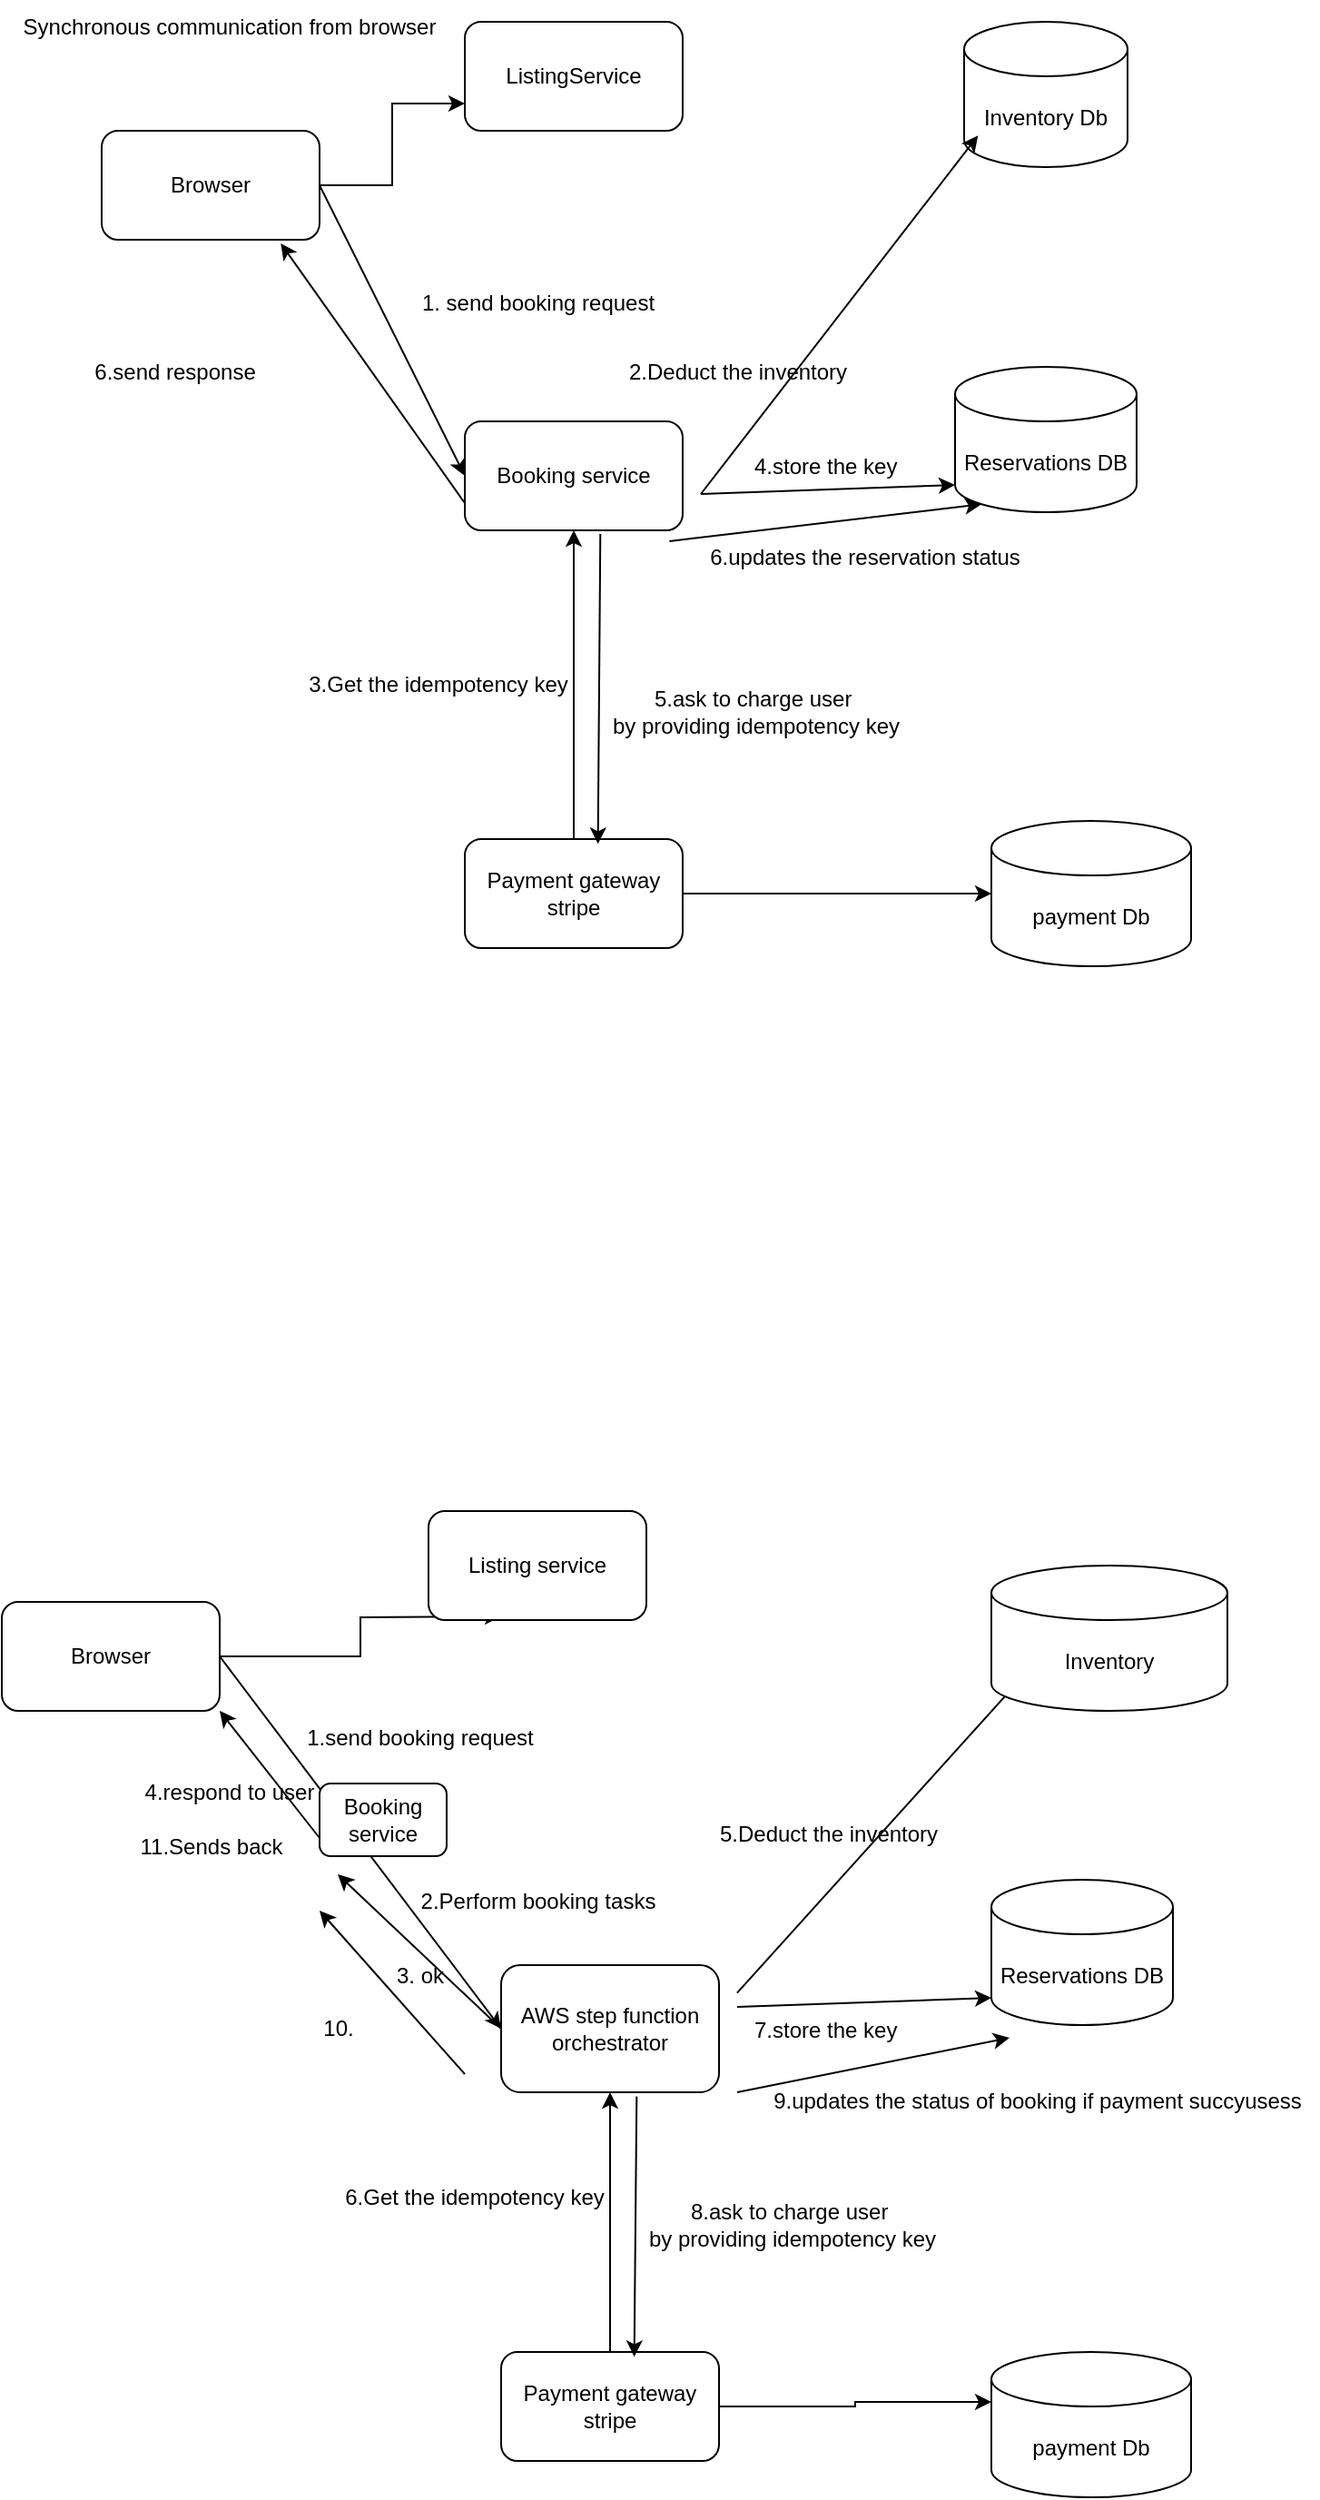 <mxfile version="26.0.4">
  <diagram name="Page-1" id="2G7yOfc63kNmIJCsemcx">
    <mxGraphModel dx="3094" dy="412" grid="1" gridSize="10" guides="1" tooltips="1" connect="1" arrows="1" fold="1" page="1" pageScale="1" pageWidth="2300" pageHeight="2300" math="0" shadow="0">
      <root>
        <mxCell id="0" />
        <mxCell id="1" parent="0" />
        <mxCell id="EsFPYt3RrwEHIFZ30FWM-21" style="edgeStyle=orthogonalEdgeStyle;rounded=0;orthogonalLoop=1;jettySize=auto;html=1;entryX=0;entryY=0.75;entryDx=0;entryDy=0;" edge="1" parent="1" source="EsFPYt3RrwEHIFZ30FWM-1" target="EsFPYt3RrwEHIFZ30FWM-5">
          <mxGeometry relative="1" as="geometry" />
        </mxCell>
        <mxCell id="EsFPYt3RrwEHIFZ30FWM-1" value="Browser" style="rounded=1;whiteSpace=wrap;html=1;" vertex="1" parent="1">
          <mxGeometry x="50" y="100" width="120" height="60" as="geometry" />
        </mxCell>
        <mxCell id="EsFPYt3RrwEHIFZ30FWM-2" value="Inventory Db" style="shape=cylinder3;whiteSpace=wrap;html=1;boundedLbl=1;backgroundOutline=1;size=15;" vertex="1" parent="1">
          <mxGeometry x="525" y="40" width="90" height="80" as="geometry" />
        </mxCell>
        <mxCell id="EsFPYt3RrwEHIFZ30FWM-3" value="Reservations DB" style="shape=cylinder3;whiteSpace=wrap;html=1;boundedLbl=1;backgroundOutline=1;size=15;" vertex="1" parent="1">
          <mxGeometry x="520" y="230" width="100" height="80" as="geometry" />
        </mxCell>
        <mxCell id="EsFPYt3RrwEHIFZ30FWM-4" value="payment Db" style="shape=cylinder3;whiteSpace=wrap;html=1;boundedLbl=1;backgroundOutline=1;size=15;" vertex="1" parent="1">
          <mxGeometry x="540" y="480" width="110" height="80" as="geometry" />
        </mxCell>
        <mxCell id="EsFPYt3RrwEHIFZ30FWM-5" value="ListingService" style="rounded=1;whiteSpace=wrap;html=1;" vertex="1" parent="1">
          <mxGeometry x="250" y="40" width="120" height="60" as="geometry" />
        </mxCell>
        <mxCell id="EsFPYt3RrwEHIFZ30FWM-6" value="Booking service" style="rounded=1;whiteSpace=wrap;html=1;" vertex="1" parent="1">
          <mxGeometry x="250" y="260" width="120" height="60" as="geometry" />
        </mxCell>
        <mxCell id="EsFPYt3RrwEHIFZ30FWM-12" style="edgeStyle=orthogonalEdgeStyle;rounded=0;orthogonalLoop=1;jettySize=auto;html=1;entryX=0.5;entryY=1;entryDx=0;entryDy=0;" edge="1" parent="1" source="EsFPYt3RrwEHIFZ30FWM-7" target="EsFPYt3RrwEHIFZ30FWM-6">
          <mxGeometry relative="1" as="geometry" />
        </mxCell>
        <mxCell id="EsFPYt3RrwEHIFZ30FWM-7" value="Payment gateway stripe" style="rounded=1;whiteSpace=wrap;html=1;" vertex="1" parent="1">
          <mxGeometry x="250" y="490" width="120" height="60" as="geometry" />
        </mxCell>
        <mxCell id="EsFPYt3RrwEHIFZ30FWM-9" value="" style="endArrow=classic;html=1;rounded=0;exitX=1;exitY=0.5;exitDx=0;exitDy=0;entryX=0;entryY=0.5;entryDx=0;entryDy=0;" edge="1" parent="1" source="EsFPYt3RrwEHIFZ30FWM-1" target="EsFPYt3RrwEHIFZ30FWM-6">
          <mxGeometry width="50" height="50" relative="1" as="geometry">
            <mxPoint x="380" y="270" as="sourcePoint" />
            <mxPoint x="430" y="220" as="targetPoint" />
          </mxGeometry>
        </mxCell>
        <mxCell id="EsFPYt3RrwEHIFZ30FWM-13" value="3.Get the idempotency key" style="text;html=1;align=center;verticalAlign=middle;resizable=0;points=[];autosize=1;strokeColor=none;fillColor=none;" vertex="1" parent="1">
          <mxGeometry x="150" y="390" width="170" height="30" as="geometry" />
        </mxCell>
        <mxCell id="EsFPYt3RrwEHIFZ30FWM-14" value="" style="endArrow=classic;html=1;rounded=0;exitX=0.622;exitY=1.033;exitDx=0;exitDy=0;exitPerimeter=0;entryX=0.611;entryY=0.044;entryDx=0;entryDy=0;entryPerimeter=0;" edge="1" parent="1" source="EsFPYt3RrwEHIFZ30FWM-6" target="EsFPYt3RrwEHIFZ30FWM-7">
          <mxGeometry width="50" height="50" relative="1" as="geometry">
            <mxPoint x="380" y="380" as="sourcePoint" />
            <mxPoint x="430" y="330" as="targetPoint" />
          </mxGeometry>
        </mxCell>
        <mxCell id="EsFPYt3RrwEHIFZ30FWM-15" value="5.ask to charge user&amp;nbsp;&lt;div&gt;by providing idempotency key&lt;/div&gt;" style="text;html=1;align=center;verticalAlign=middle;resizable=0;points=[];autosize=1;strokeColor=none;fillColor=none;" vertex="1" parent="1">
          <mxGeometry x="320" y="400" width="180" height="40" as="geometry" />
        </mxCell>
        <mxCell id="EsFPYt3RrwEHIFZ30FWM-17" value="" style="endArrow=classic;html=1;rounded=0;entryX=0.085;entryY=0.783;entryDx=0;entryDy=0;entryPerimeter=0;" edge="1" parent="1" target="EsFPYt3RrwEHIFZ30FWM-2">
          <mxGeometry width="50" height="50" relative="1" as="geometry">
            <mxPoint x="380" y="300" as="sourcePoint" />
            <mxPoint x="430" y="250" as="targetPoint" />
          </mxGeometry>
        </mxCell>
        <mxCell id="EsFPYt3RrwEHIFZ30FWM-18" value="" style="endArrow=classic;html=1;rounded=0;entryX=0;entryY=1;entryDx=0;entryDy=-15;entryPerimeter=0;" edge="1" parent="1" target="EsFPYt3RrwEHIFZ30FWM-3">
          <mxGeometry width="50" height="50" relative="1" as="geometry">
            <mxPoint x="380" y="300" as="sourcePoint" />
            <mxPoint x="430" y="250" as="targetPoint" />
          </mxGeometry>
        </mxCell>
        <mxCell id="EsFPYt3RrwEHIFZ30FWM-19" value="2.Deduct the inventory" style="text;html=1;align=center;verticalAlign=middle;resizable=0;points=[];autosize=1;strokeColor=none;fillColor=none;" vertex="1" parent="1">
          <mxGeometry x="330" y="218" width="140" height="30" as="geometry" />
        </mxCell>
        <mxCell id="EsFPYt3RrwEHIFZ30FWM-20" value="4.store the key&amp;nbsp;" style="text;html=1;align=center;verticalAlign=middle;resizable=0;points=[];autosize=1;strokeColor=none;fillColor=none;" vertex="1" parent="1">
          <mxGeometry x="395" y="270" width="110" height="30" as="geometry" />
        </mxCell>
        <mxCell id="EsFPYt3RrwEHIFZ30FWM-22" value="Synchronous communication from browser" style="text;html=1;align=center;verticalAlign=middle;resizable=0;points=[];autosize=1;strokeColor=none;fillColor=none;" vertex="1" parent="1">
          <mxGeometry x="-5" y="28" width="250" height="30" as="geometry" />
        </mxCell>
        <mxCell id="EsFPYt3RrwEHIFZ30FWM-23" value="&lt;span style=&quot;color: rgba(0, 0, 0, 0); font-family: monospace; font-size: 0px; text-align: start;&quot;&gt;%3CmxGraphModel%3E%3Croot%3E%3CmxCell%20id%3D%220%22%2F%3E%3CmxCell%20id%3D%221%22%20parent%3D%220%22%2F%3E%3CmxCell%20id%3D%222%22%20style%3D%22edgeStyle%3DorthogonalEdgeStyle%3Brounded%3D0%3BorthogonalLoop%3D1%3BjettySize%3Dauto%3Bhtml%3D1%3BentryX%3D0%3BentryY%3D0.75%3BentryDx%3D0%3BentryDy%3D0%3B%22%20edge%3D%221%22%20source%3D%223%22%20parent%3D%221%22%3E%3CmxGeometry%20relative%3D%221%22%20as%3D%22geometry%22%3E%3CmxPoint%20x%3D%22250%22%20y%3D%2285%22%20as%3D%22targetPoint%22%2F%3E%3C%2FmxGeometry%3E%3C%2FmxCell%3E%3CmxCell%20id%3D%223%22%20value%3D%22Browser%22%20style%3D%22rounded%3D1%3BwhiteSpace%3Dwrap%3Bhtml%3D1%3B%22%20vertex%3D%221%22%20parent%3D%221%22%3E%3CmxGeometry%20x%3D%2250%22%20y%3D%22100%22%20width%3D%22120%22%20height%3D%2260%22%20as%3D%22geometry%22%2F%3E%3C%2FmxCell%3E%3CmxCell%20id%3D%224%22%20value%3D%22Reservations%20DB%22%20style%3D%22shape%3Dcylinder3%3BwhiteSpace%3Dwrap%3Bhtml%3D1%3BboundedLbl%3D1%3BbackgroundOutline%3D1%3Bsize%3D15%3B%22%20vertex%3D%221%22%20parent%3D%221%22%3E%3CmxGeometry%20x%3D%22520%22%20y%3D%22230%22%20width%3D%22100%22%20height%3D%2280%22%20as%3D%22geometry%22%2F%3E%3C%2FmxCell%3E%3CmxCell%20id%3D%225%22%20value%3D%22payment%20Db%22%20style%3D%22shape%3Dcylinder3%3BwhiteSpace%3Dwrap%3Bhtml%3D1%3BboundedLbl%3D1%3BbackgroundOutline%3D1%3Bsize%3D15%3B%22%20vertex%3D%221%22%20parent%3D%221%22%3E%3CmxGeometry%20x%3D%22520%22%20y%3D%22420%22%20width%3D%22110%22%20height%3D%2280%22%20as%3D%22geometry%22%2F%3E%3C%2FmxCell%3E%3CmxCell%20id%3D%226%22%20value%3D%22Booking%20service%22%20style%3D%22rounded%3D1%3BwhiteSpace%3Dwrap%3Bhtml%3D1%3B%22%20vertex%3D%221%22%20parent%3D%221%22%3E%3CmxGeometry%20x%3D%22250%22%20y%3D%22260%22%20width%3D%22120%22%20height%3D%2260%22%20as%3D%22geometry%22%2F%3E%3C%2FmxCell%3E%3CmxCell%20id%3D%227%22%20style%3D%22edgeStyle%3DorthogonalEdgeStyle%3Brounded%3D0%3BorthogonalLoop%3D1%3BjettySize%3Dauto%3Bhtml%3D1%3BentryX%3D0.5%3BentryY%3D1%3BentryDx%3D0%3BentryDy%3D0%3B%22%20edge%3D%221%22%20source%3D%228%22%20target%3D%226%22%20parent%3D%221%22%3E%3CmxGeometry%20relative%3D%221%22%20as%3D%22geometry%22%2F%3E%3C%2FmxCell%3E%3CmxCell%20id%3D%228%22%20value%3D%22Payment%20gateway%20stripe%22%20style%3D%22rounded%3D1%3BwhiteSpace%3Dwrap%3Bhtml%3D1%3B%22%20vertex%3D%221%22%20parent%3D%221%22%3E%3CmxGeometry%20x%3D%22250%22%20y%3D%22490%22%20width%3D%22120%22%20height%3D%2260%22%20as%3D%22geometry%22%2F%3E%3C%2FmxCell%3E%3CmxCell%20id%3D%229%22%20value%3D%22%22%20style%3D%22endArrow%3Dclassic%3Bhtml%3D1%3Brounded%3D0%3BexitX%3D1%3BexitY%3D0.5%3BexitDx%3D0%3BexitDy%3D0%3BentryX%3D0%3BentryY%3D0.5%3BentryDx%3D0%3BentryDy%3D0%3B%22%20edge%3D%221%22%20source%3D%223%22%20target%3D%226%22%20parent%3D%221%22%3E%3CmxGeometry%20width%3D%2250%22%20height%3D%2250%22%20relative%3D%221%22%20as%3D%22geometry%22%3E%3CmxPoint%20x%3D%22380%22%20y%3D%22270%22%20as%3D%22sourcePoint%22%2F%3E%3CmxPoint%20x%3D%22430%22%20y%3D%22220%22%20as%3D%22targetPoint%22%2F%3E%3C%2FmxGeometry%3E%3C%2FmxCell%3E%3CmxCell%20id%3D%2210%22%20value%3D%223.Get%20the%20idempotency%20key%22%20style%3D%22text%3Bhtml%3D1%3Balign%3Dcenter%3BverticalAlign%3Dmiddle%3Bresizable%3D0%3Bpoints%3D%5B%5D%3Bautosize%3D1%3BstrokeColor%3Dnone%3BfillColor%3Dnone%3B%22%20vertex%3D%221%22%20parent%3D%221%22%3E%3CmxGeometry%20x%3D%22150%22%20y%3D%22390%22%20width%3D%22170%22%20height%3D%2230%22%20as%3D%22geometry%22%2F%3E%3C%2FmxCell%3E%3CmxCell%20id%3D%2211%22%20value%3D%22%22%20style%3D%22endArrow%3Dclassic%3Bhtml%3D1%3Brounded%3D0%3BexitX%3D0.622%3BexitY%3D1.033%3BexitDx%3D0%3BexitDy%3D0%3BexitPerimeter%3D0%3BentryX%3D0.611%3BentryY%3D0.044%3BentryDx%3D0%3BentryDy%3D0%3BentryPerimeter%3D0%3B%22%20edge%3D%221%22%20source%3D%226%22%20target%3D%228%22%20parent%3D%221%22%3E%3CmxGeometry%20width%3D%2250%22%20height%3D%2250%22%20relative%3D%221%22%20as%3D%22geometry%22%3E%3CmxPoint%20x%3D%22380%22%20y%3D%22380%22%20as%3D%22sourcePoint%22%2F%3E%3CmxPoint%20x%3D%22430%22%20y%3D%22330%22%20as%3D%22targetPoint%22%2F%3E%3C%2FmxGeometry%3E%3C%2FmxCell%3E%3CmxCell%20id%3D%2212%22%20value%3D%225.ask%20to%20charge%20user%26amp%3Bnbsp%3B%26lt%3Bdiv%26gt%3Bby%20providing%20idempotency%20key%26lt%3B%2Fdiv%26gt%3B%22%20style%3D%22text%3Bhtml%3D1%3Balign%3Dcenter%3BverticalAlign%3Dmiddle%3Bresizable%3D0%3Bpoints%3D%5B%5D%3Bautosize%3D1%3BstrokeColor%3Dnone%3BfillColor%3Dnone%3B%22%20vertex%3D%221%22%20parent%3D%221%22%3E%3CmxGeometry%20x%3D%22320%22%20y%3D%22400%22%20width%3D%22180%22%20height%3D%2240%22%20as%3D%22geometry%22%2F%3E%3C%2FmxCell%3E%3CmxCell%20id%3D%2213%22%20value%3D%22%22%20style%3D%22endArrow%3Dclassic%3Bhtml%3D1%3Brounded%3D0%3BentryX%3D0.085%3BentryY%3D0.783%3BentryDx%3D0%3BentryDy%3D0%3BentryPerimeter%3D0%3B%22%20edge%3D%221%22%20parent%3D%221%22%3E%3CmxGeometry%20width%3D%2250%22%20height%3D%2250%22%20relative%3D%221%22%20as%3D%22geometry%22%3E%3CmxPoint%20x%3D%22380%22%20y%3D%22300%22%20as%3D%22sourcePoint%22%2F%3E%3CmxPoint%20x%3D%22533%22%20y%3D%22103%22%20as%3D%22targetPoint%22%2F%3E%3C%2FmxGeometry%3E%3C%2FmxCell%3E%3CmxCell%20id%3D%2214%22%20value%3D%22%22%20style%3D%22endArrow%3Dclassic%3Bhtml%3D1%3Brounded%3D0%3BentryX%3D0%3BentryY%3D1%3BentryDx%3D0%3BentryDy%3D-15%3BentryPerimeter%3D0%3B%22%20edge%3D%221%22%20target%3D%224%22%20parent%3D%221%22%3E%3CmxGeometry%20width%3D%2250%22%20height%3D%2250%22%20relative%3D%221%22%20as%3D%22geometry%22%3E%3CmxPoint%20x%3D%22380%22%20y%3D%22300%22%20as%3D%22sourcePoint%22%2F%3E%3CmxPoint%20x%3D%22430%22%20y%3D%22250%22%20as%3D%22targetPoint%22%2F%3E%3C%2FmxGeometry%3E%3C%2FmxCell%3E%3CmxCell%20id%3D%2215%22%20value%3D%222.Deduct%20the%20inventory%22%20style%3D%22text%3Bhtml%3D1%3Balign%3Dcenter%3BverticalAlign%3Dmiddle%3Bresizable%3D0%3Bpoints%3D%5B%5D%3Bautosize%3D1%3BstrokeColor%3Dnone%3BfillColor%3Dnone%3B%22%20vertex%3D%221%22%20parent%3D%221%22%3E%3CmxGeometry%20x%3D%22330%22%20y%3D%22218%22%20width%3D%22140%22%20height%3D%2230%22%20as%3D%22geometry%22%2F%3E%3C%2FmxCell%3E%3CmxCell%20id%3D%2216%22%20value%3D%224.store%20the%20key%26amp%3Bnbsp%3B%22%20style%3D%22text%3Bhtml%3D1%3Balign%3Dcenter%3BverticalAlign%3Dmiddle%3Bresizable%3D0%3Bpoints%3D%5B%5D%3Bautosize%3D1%3BstrokeColor%3Dnone%3BfillColor%3Dnone%3B%22%20vertex%3D%221%22%20parent%3D%221%22%3E%3CmxGeometry%20x%3D%22375%22%20y%3D%22298%22%20width%3D%22110%22%20height%3D%2230%22%20as%3D%22geometry%22%2F%3E%3C%2FmxCell%3E%3C%2Froot%3E%3C%2FmxGraphModel%3E&lt;/span&gt;" style="text;html=1;align=center;verticalAlign=middle;resizable=0;points=[];autosize=1;strokeColor=none;fillColor=none;" vertex="1" parent="1">
          <mxGeometry x="160" y="668" width="20" height="30" as="geometry" />
        </mxCell>
        <mxCell id="EsFPYt3RrwEHIFZ30FWM-24" style="edgeStyle=orthogonalEdgeStyle;rounded=0;orthogonalLoop=1;jettySize=auto;html=1;entryX=0;entryY=0.75;entryDx=0;entryDy=0;" edge="1" parent="1" source="EsFPYt3RrwEHIFZ30FWM-25">
          <mxGeometry relative="1" as="geometry">
            <mxPoint x="270" y="918" as="targetPoint" />
          </mxGeometry>
        </mxCell>
        <mxCell id="EsFPYt3RrwEHIFZ30FWM-25" value="Browser" style="rounded=1;whiteSpace=wrap;html=1;" vertex="1" parent="1">
          <mxGeometry x="-5" y="910" width="120" height="60" as="geometry" />
        </mxCell>
        <mxCell id="EsFPYt3RrwEHIFZ30FWM-26" value="Reservations DB" style="shape=cylinder3;whiteSpace=wrap;html=1;boundedLbl=1;backgroundOutline=1;size=15;" vertex="1" parent="1">
          <mxGeometry x="540" y="1063" width="100" height="80" as="geometry" />
        </mxCell>
        <mxCell id="EsFPYt3RrwEHIFZ30FWM-27" value="payment Db" style="shape=cylinder3;whiteSpace=wrap;html=1;boundedLbl=1;backgroundOutline=1;size=15;" vertex="1" parent="1">
          <mxGeometry x="540" y="1323" width="110" height="80" as="geometry" />
        </mxCell>
        <mxCell id="EsFPYt3RrwEHIFZ30FWM-28" value="AWS step function orchestrator" style="rounded=1;whiteSpace=wrap;html=1;" vertex="1" parent="1">
          <mxGeometry x="270" y="1110" width="120" height="70" as="geometry" />
        </mxCell>
        <mxCell id="EsFPYt3RrwEHIFZ30FWM-29" style="edgeStyle=orthogonalEdgeStyle;rounded=0;orthogonalLoop=1;jettySize=auto;html=1;entryX=0.5;entryY=1;entryDx=0;entryDy=0;" edge="1" parent="1" source="EsFPYt3RrwEHIFZ30FWM-30" target="EsFPYt3RrwEHIFZ30FWM-28">
          <mxGeometry relative="1" as="geometry" />
        </mxCell>
        <mxCell id="EsFPYt3RrwEHIFZ30FWM-30" value="Payment gateway stripe" style="rounded=1;whiteSpace=wrap;html=1;" vertex="1" parent="1">
          <mxGeometry x="270" y="1323" width="120" height="60" as="geometry" />
        </mxCell>
        <mxCell id="EsFPYt3RrwEHIFZ30FWM-31" value="" style="endArrow=classic;html=1;rounded=0;exitX=1;exitY=0.5;exitDx=0;exitDy=0;entryX=0;entryY=0.5;entryDx=0;entryDy=0;" edge="1" parent="1" source="EsFPYt3RrwEHIFZ30FWM-25" target="EsFPYt3RrwEHIFZ30FWM-28">
          <mxGeometry width="50" height="50" relative="1" as="geometry">
            <mxPoint x="400" y="1103" as="sourcePoint" />
            <mxPoint x="450" y="1053" as="targetPoint" />
          </mxGeometry>
        </mxCell>
        <mxCell id="EsFPYt3RrwEHIFZ30FWM-32" value="6.Get the idempotency key" style="text;html=1;align=center;verticalAlign=middle;resizable=0;points=[];autosize=1;strokeColor=none;fillColor=none;" vertex="1" parent="1">
          <mxGeometry x="170" y="1223" width="170" height="30" as="geometry" />
        </mxCell>
        <mxCell id="EsFPYt3RrwEHIFZ30FWM-33" value="" style="endArrow=classic;html=1;rounded=0;exitX=0.622;exitY=1.033;exitDx=0;exitDy=0;exitPerimeter=0;entryX=0.611;entryY=0.044;entryDx=0;entryDy=0;entryPerimeter=0;" edge="1" parent="1" source="EsFPYt3RrwEHIFZ30FWM-28" target="EsFPYt3RrwEHIFZ30FWM-30">
          <mxGeometry width="50" height="50" relative="1" as="geometry">
            <mxPoint x="400" y="1213" as="sourcePoint" />
            <mxPoint x="450" y="1163" as="targetPoint" />
          </mxGeometry>
        </mxCell>
        <mxCell id="EsFPYt3RrwEHIFZ30FWM-34" value="8.ask to charge user&amp;nbsp;&lt;div&gt;by providing idempotency key&lt;/div&gt;" style="text;html=1;align=center;verticalAlign=middle;resizable=0;points=[];autosize=1;strokeColor=none;fillColor=none;" vertex="1" parent="1">
          <mxGeometry x="340" y="1233" width="180" height="40" as="geometry" />
        </mxCell>
        <mxCell id="EsFPYt3RrwEHIFZ30FWM-35" value="" style="endArrow=classic;html=1;rounded=0;entryX=0.085;entryY=0.783;entryDx=0;entryDy=0;entryPerimeter=0;" edge="1" parent="1" source="EsFPYt3RrwEHIFZ30FWM-39">
          <mxGeometry width="50" height="50" relative="1" as="geometry">
            <mxPoint x="400" y="1133" as="sourcePoint" />
            <mxPoint x="553" y="936" as="targetPoint" />
          </mxGeometry>
        </mxCell>
        <mxCell id="EsFPYt3RrwEHIFZ30FWM-36" value="" style="endArrow=classic;html=1;rounded=0;entryX=0;entryY=1;entryDx=0;entryDy=-15;entryPerimeter=0;" edge="1" parent="1" target="EsFPYt3RrwEHIFZ30FWM-26">
          <mxGeometry width="50" height="50" relative="1" as="geometry">
            <mxPoint x="400" y="1133" as="sourcePoint" />
            <mxPoint x="450" y="1083" as="targetPoint" />
          </mxGeometry>
        </mxCell>
        <mxCell id="EsFPYt3RrwEHIFZ30FWM-37" value="5.Deduct the inventory" style="text;html=1;align=center;verticalAlign=middle;resizable=0;points=[];autosize=1;strokeColor=none;fillColor=none;" vertex="1" parent="1">
          <mxGeometry x="380" y="1023.18" width="140" height="30" as="geometry" />
        </mxCell>
        <mxCell id="EsFPYt3RrwEHIFZ30FWM-38" value="7.store the key&amp;nbsp;" style="text;html=1;align=center;verticalAlign=middle;resizable=0;points=[];autosize=1;strokeColor=none;fillColor=none;" vertex="1" parent="1">
          <mxGeometry x="395" y="1131" width="110" height="30" as="geometry" />
        </mxCell>
        <mxCell id="EsFPYt3RrwEHIFZ30FWM-40" value="" style="endArrow=classic;html=1;rounded=0;entryX=0.085;entryY=0.783;entryDx=0;entryDy=0;entryPerimeter=0;exitX=0.045;exitY=-0.189;exitDx=0;exitDy=0;exitPerimeter=0;" edge="1" parent="1" source="EsFPYt3RrwEHIFZ30FWM-38">
          <mxGeometry width="50" height="50" relative="1" as="geometry">
            <mxPoint x="430" y="1105.18" as="sourcePoint" />
            <mxPoint x="581.05" y="924.82" as="targetPoint" />
          </mxGeometry>
        </mxCell>
        <mxCell id="EsFPYt3RrwEHIFZ30FWM-39" value="Inventory" style="shape=cylinder3;whiteSpace=wrap;html=1;boundedLbl=1;backgroundOutline=1;size=15;" vertex="1" parent="1">
          <mxGeometry x="540" y="890" width="130" height="80" as="geometry" />
        </mxCell>
        <mxCell id="EsFPYt3RrwEHIFZ30FWM-41" value="Listing service" style="rounded=1;whiteSpace=wrap;html=1;" vertex="1" parent="1">
          <mxGeometry x="230" y="860" width="120" height="60" as="geometry" />
        </mxCell>
        <mxCell id="EsFPYt3RrwEHIFZ30FWM-42" value="Booking service" style="rounded=1;whiteSpace=wrap;html=1;" vertex="1" parent="1">
          <mxGeometry x="170" y="1010" width="70" height="40" as="geometry" />
        </mxCell>
        <mxCell id="EsFPYt3RrwEHIFZ30FWM-43" value="1. send booking request" style="text;html=1;align=center;verticalAlign=middle;resizable=0;points=[];autosize=1;strokeColor=none;fillColor=none;" vertex="1" parent="1">
          <mxGeometry x="215" y="180" width="150" height="30" as="geometry" />
        </mxCell>
        <mxCell id="EsFPYt3RrwEHIFZ30FWM-44" value="" style="endArrow=classic;html=1;rounded=0;exitX=0;exitY=0.75;exitDx=0;exitDy=0;entryX=0.822;entryY=1.033;entryDx=0;entryDy=0;entryPerimeter=0;" edge="1" parent="1" source="EsFPYt3RrwEHIFZ30FWM-6" target="EsFPYt3RrwEHIFZ30FWM-1">
          <mxGeometry width="50" height="50" relative="1" as="geometry">
            <mxPoint x="360" y="270" as="sourcePoint" />
            <mxPoint x="410" y="220" as="targetPoint" />
          </mxGeometry>
        </mxCell>
        <mxCell id="EsFPYt3RrwEHIFZ30FWM-45" value="6.send response" style="text;html=1;align=center;verticalAlign=middle;resizable=0;points=[];autosize=1;strokeColor=none;fillColor=none;" vertex="1" parent="1">
          <mxGeometry x="35" y="218" width="110" height="30" as="geometry" />
        </mxCell>
        <mxCell id="EsFPYt3RrwEHIFZ30FWM-46" value="1.send booking request" style="text;html=1;align=center;verticalAlign=middle;resizable=0;points=[];autosize=1;strokeColor=none;fillColor=none;" vertex="1" parent="1">
          <mxGeometry x="150" y="970" width="150" height="30" as="geometry" />
        </mxCell>
        <mxCell id="EsFPYt3RrwEHIFZ30FWM-47" value="2.Perform booking tasks" style="text;html=1;align=center;verticalAlign=middle;resizable=0;points=[];autosize=1;strokeColor=none;fillColor=none;" vertex="1" parent="1">
          <mxGeometry x="215" y="1060" width="150" height="30" as="geometry" />
        </mxCell>
        <mxCell id="EsFPYt3RrwEHIFZ30FWM-48" value="" style="endArrow=classic;html=1;rounded=0;exitX=0;exitY=0.75;exitDx=0;exitDy=0;entryX=1;entryY=1;entryDx=0;entryDy=0;" edge="1" parent="1" source="EsFPYt3RrwEHIFZ30FWM-42" target="EsFPYt3RrwEHIFZ30FWM-25">
          <mxGeometry width="50" height="50" relative="1" as="geometry">
            <mxPoint x="360" y="1090" as="sourcePoint" />
            <mxPoint x="410" y="1040" as="targetPoint" />
          </mxGeometry>
        </mxCell>
        <mxCell id="EsFPYt3RrwEHIFZ30FWM-49" value="" style="endArrow=classic;html=1;rounded=0;exitX=0.939;exitY=1.1;exitDx=0;exitDy=0;exitPerimeter=0;entryX=0.145;entryY=1;entryDx=0;entryDy=-4.35;entryPerimeter=0;" edge="1" parent="1" source="EsFPYt3RrwEHIFZ30FWM-6" target="EsFPYt3RrwEHIFZ30FWM-3">
          <mxGeometry width="50" height="50" relative="1" as="geometry">
            <mxPoint x="360" y="380" as="sourcePoint" />
            <mxPoint x="410" y="330" as="targetPoint" />
          </mxGeometry>
        </mxCell>
        <mxCell id="EsFPYt3RrwEHIFZ30FWM-50" value="6.updates the reservation status" style="text;html=1;align=center;verticalAlign=middle;resizable=0;points=[];autosize=1;strokeColor=none;fillColor=none;" vertex="1" parent="1">
          <mxGeometry x="375" y="320" width="190" height="30" as="geometry" />
        </mxCell>
        <mxCell id="EsFPYt3RrwEHIFZ30FWM-51" value="" style="endArrow=classic;html=1;rounded=0;exitX=0;exitY=0.5;exitDx=0;exitDy=0;" edge="1" parent="1" source="EsFPYt3RrwEHIFZ30FWM-28">
          <mxGeometry width="50" height="50" relative="1" as="geometry">
            <mxPoint x="250" y="1150" as="sourcePoint" />
            <mxPoint x="180" y="1060" as="targetPoint" />
          </mxGeometry>
        </mxCell>
        <mxCell id="EsFPYt3RrwEHIFZ30FWM-52" value="3. ok" style="text;html=1;align=center;verticalAlign=middle;resizable=0;points=[];autosize=1;strokeColor=none;fillColor=none;" vertex="1" parent="1">
          <mxGeometry x="200" y="1101" width="50" height="30" as="geometry" />
        </mxCell>
        <mxCell id="EsFPYt3RrwEHIFZ30FWM-53" value="4.respond to user" style="text;html=1;align=center;verticalAlign=middle;resizable=0;points=[];autosize=1;strokeColor=none;fillColor=none;" vertex="1" parent="1">
          <mxGeometry x="60" y="1000" width="120" height="30" as="geometry" />
        </mxCell>
        <mxCell id="EsFPYt3RrwEHIFZ30FWM-56" value="" style="endArrow=classic;html=1;rounded=0;" edge="1" parent="1">
          <mxGeometry width="50" height="50" relative="1" as="geometry">
            <mxPoint x="400" y="1180" as="sourcePoint" />
            <mxPoint x="550" y="1150" as="targetPoint" />
          </mxGeometry>
        </mxCell>
        <mxCell id="EsFPYt3RrwEHIFZ30FWM-57" value="9.updates the status of booking if payment succyusess" style="text;html=1;align=center;verticalAlign=middle;resizable=0;points=[];autosize=1;strokeColor=none;fillColor=none;" vertex="1" parent="1">
          <mxGeometry x="410" y="1170" width="310" height="30" as="geometry" />
        </mxCell>
        <mxCell id="EsFPYt3RrwEHIFZ30FWM-58" value="" style="endArrow=classic;html=1;rounded=0;" edge="1" parent="1">
          <mxGeometry width="50" height="50" relative="1" as="geometry">
            <mxPoint x="250" y="1170" as="sourcePoint" />
            <mxPoint x="170" y="1080" as="targetPoint" />
          </mxGeometry>
        </mxCell>
        <mxCell id="EsFPYt3RrwEHIFZ30FWM-59" value="10." style="text;html=1;align=center;verticalAlign=middle;resizable=0;points=[];autosize=1;strokeColor=none;fillColor=none;" vertex="1" parent="1">
          <mxGeometry x="160" y="1130" width="40" height="30" as="geometry" />
        </mxCell>
        <mxCell id="EsFPYt3RrwEHIFZ30FWM-60" value="11.Sends back" style="text;html=1;align=center;verticalAlign=middle;resizable=0;points=[];autosize=1;strokeColor=none;fillColor=none;" vertex="1" parent="1">
          <mxGeometry x="60" y="1030" width="100" height="30" as="geometry" />
        </mxCell>
        <mxCell id="EsFPYt3RrwEHIFZ30FWM-61" style="edgeStyle=orthogonalEdgeStyle;rounded=0;orthogonalLoop=1;jettySize=auto;html=1;entryX=0;entryY=0;entryDx=0;entryDy=27.5;entryPerimeter=0;" edge="1" parent="1" source="EsFPYt3RrwEHIFZ30FWM-30" target="EsFPYt3RrwEHIFZ30FWM-27">
          <mxGeometry relative="1" as="geometry" />
        </mxCell>
        <mxCell id="EsFPYt3RrwEHIFZ30FWM-62" style="edgeStyle=orthogonalEdgeStyle;rounded=0;orthogonalLoop=1;jettySize=auto;html=1;entryX=0;entryY=0.5;entryDx=0;entryDy=0;entryPerimeter=0;" edge="1" parent="1" source="EsFPYt3RrwEHIFZ30FWM-7" target="EsFPYt3RrwEHIFZ30FWM-4">
          <mxGeometry relative="1" as="geometry" />
        </mxCell>
      </root>
    </mxGraphModel>
  </diagram>
</mxfile>
